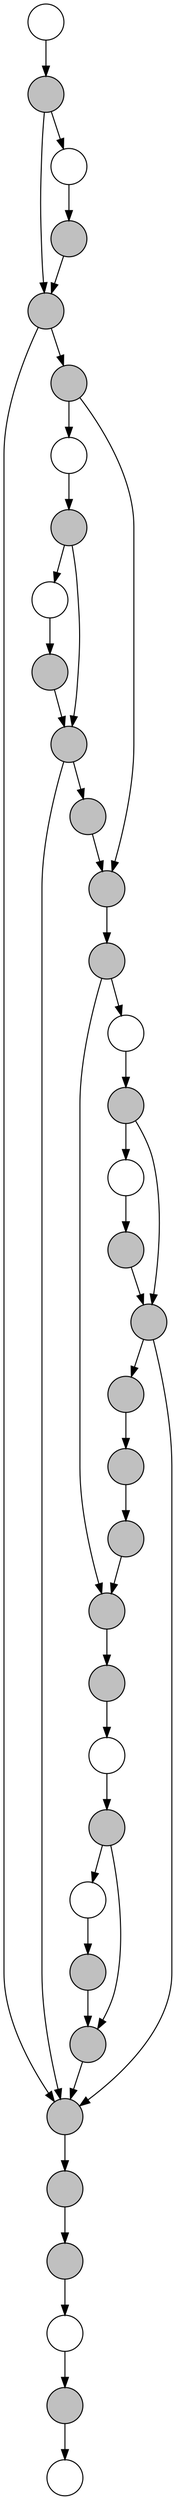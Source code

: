 digraph G {
  splines=true;
  node [shape=circle, style=filled, label=""];
  n_0_0 	[pos="0,0!", fillcolor=white];
  n_1_1 	-> n_0_0;
  n_1_1 	[pos="-50,50!", fillcolor=grey];
  n_2_0 	-> n_1_1;
  n_2_0 	[pos="-100,0!", fillcolor=white];
  n_3_1 	-> n_2_0;
  n_3_1 	[pos="-150,50!", fillcolor=grey];
  n_4_2 	-> n_3_1;
  n_4_2 	[pos="-200,100!", fillcolor=grey];
  n_5_3 	-> n_4_2;
  n_5_3 	[pos="-250,150!", fillcolor=grey];
  n_6_2 	-> n_5_3;
  n_6_2 	[pos="-300,100!", fillcolor=grey];
  n_7_1 	-> n_6_2;
  n_7_1 	[pos="-350,50!", fillcolor=grey];
  n_8_0 	-> n_7_1;
  n_8_0 	[pos="-400,0!", fillcolor=white];
  n_9_1 	-> n_6_2;
  n_9_1 	-> n_8_0;
  n_9_1 	[pos="-450,50!", fillcolor=grey];
  n_10_0 	-> n_9_1;
  n_10_0 	[pos="-500,0!", fillcolor=white];
  n_11_1 	-> n_10_0;
  n_11_1 	[pos="-550,50!", fillcolor=grey];
  n_12_2 	-> n_11_1;
  n_12_2 	[pos="-600,100!", fillcolor=grey];
  n_13_1 	-> n_12_2;
  n_13_1 	[pos="-650,50!", fillcolor=grey];
  n_14_2 	-> n_13_1;
  n_14_2 	[pos="-700,100!", fillcolor=grey];
  n_15_1 	-> n_14_2;
  n_15_1 	[pos="-750,50!", fillcolor=grey];
  n_16_2 	-> n_5_3;
  n_16_2 	-> n_15_1;
  n_16_2 	[pos="-800,100!", fillcolor=grey];
  n_17_1 	-> n_16_2;
  n_17_1 	[pos="-850,50!", fillcolor=grey];
  n_18_0 	-> n_17_1;
  n_18_0 	[pos="-900,0!", fillcolor=white];
  n_19_1 	-> n_16_2;
  n_19_1 	-> n_18_0;
  n_19_1 	[pos="-950,50!", fillcolor=grey];
  n_20_0 	-> n_19_1;
  n_20_0 	[pos="-1000,0!", fillcolor=white];
  n_21_1 	-> n_12_2;
  n_21_1 	-> n_20_0;
  n_21_1 	[pos="-1050,50!", fillcolor=grey];
  n_22_2 	-> n_21_1;
  n_22_2 	[pos="-1100,100!", fillcolor=grey];
  n_23_1 	-> n_22_2;
  n_23_1 	[pos="-1150,50!", fillcolor=grey];
  n_24_2 	-> n_5_3;
  n_24_2 	-> n_23_1;
  n_24_2 	[pos="-1200,100!", fillcolor=grey];
  n_25_1 	-> n_24_2;
  n_25_1 	[pos="-1250,50!", fillcolor=grey];
  n_26_0 	-> n_25_1;
  n_26_0 	[pos="-1300,0!", fillcolor=white];
  n_27_1 	-> n_24_2;
  n_27_1 	-> n_26_0;
  n_27_1 	[pos="-1350,50!", fillcolor=grey];
  n_28_0 	-> n_27_1;
  n_28_0 	[pos="-1400,0!", fillcolor=white];
  n_29_1 	-> n_22_2;
  n_29_1 	-> n_28_0;
  n_29_1 	[pos="-1450,50!", fillcolor=grey];
  n_30_2 	-> n_5_3;
  n_30_2 	-> n_29_1;
  n_30_2 	[pos="-1500,100!", fillcolor=grey];
  n_31_1 	-> n_30_2;
  n_31_1 	[pos="-1550,50!", fillcolor=grey];
  n_32_0 	-> n_31_1;
  n_32_0 	[pos="-1600,0!", fillcolor=white];
  n_33_1 	-> n_30_2;
  n_33_1 	-> n_32_0;
  n_33_1 	[pos="-1650,50!", fillcolor=grey];
  n_34_0 	-> n_33_1;
  n_34_0 	[pos="-1700,0!", fillcolor=white];
}
